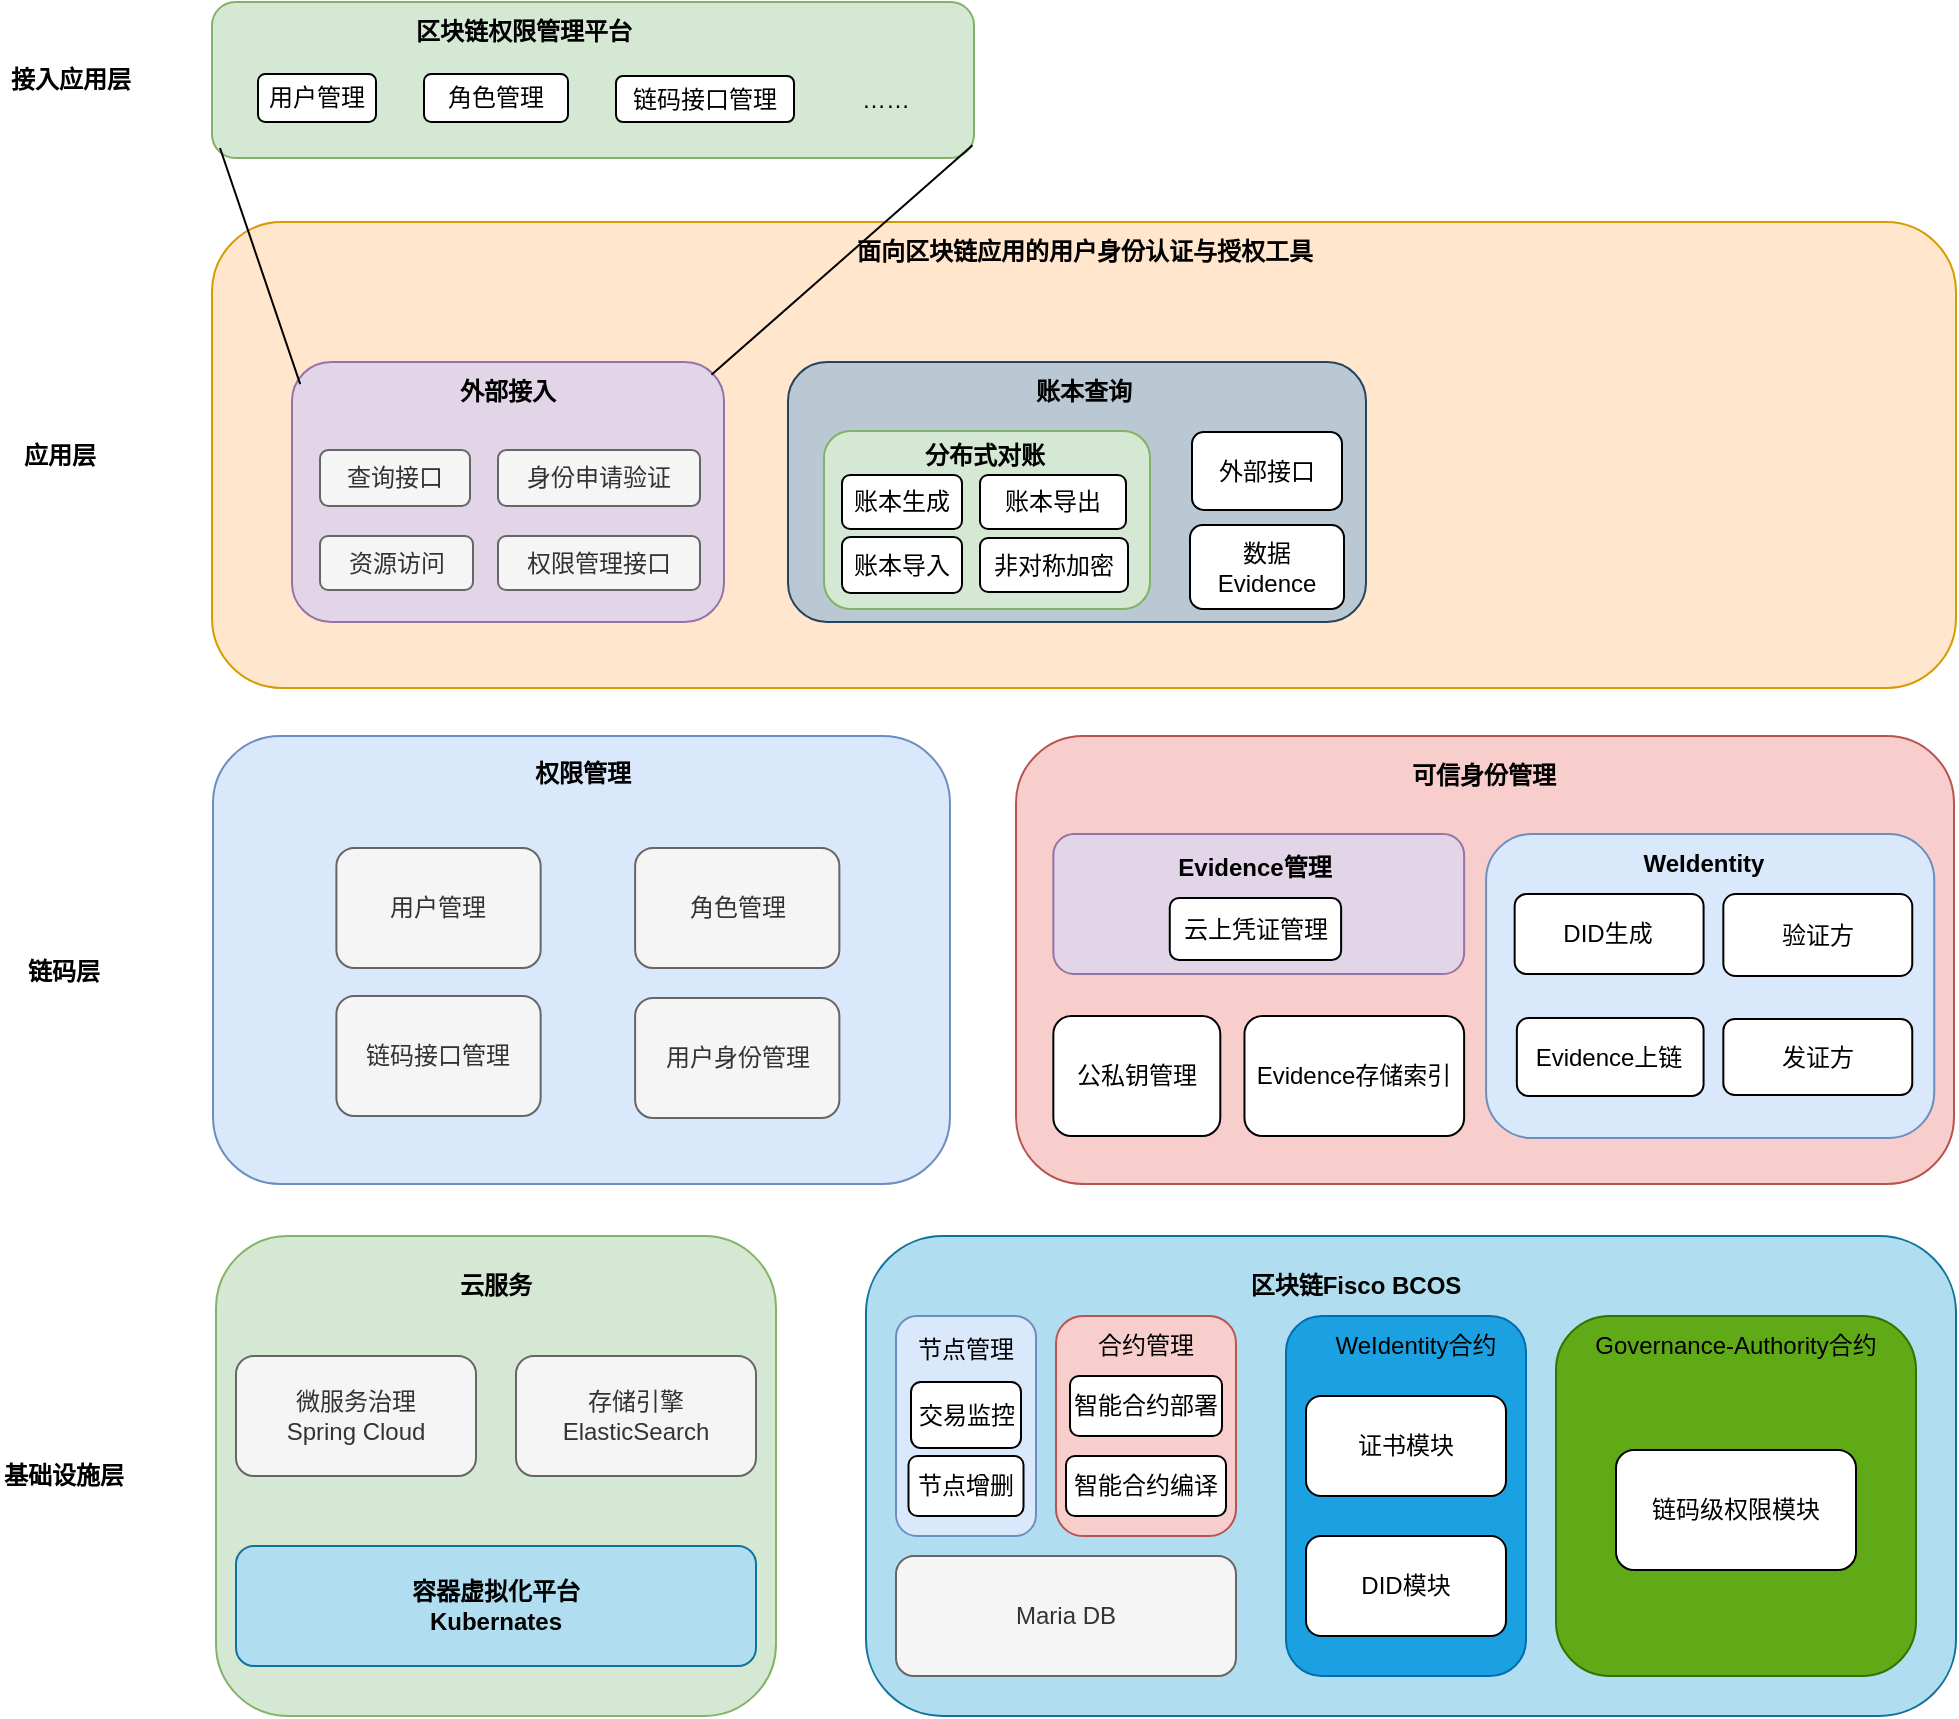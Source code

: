 <mxfile version="17.4.6" type="github">
  <diagram id="CHTWvZ9OObj7_jBJQ946" name="Page-1">
    <mxGraphModel dx="1422" dy="2078" grid="1" gridSize="10" guides="1" tooltips="1" connect="1" arrows="1" fold="1" page="1" pageScale="1" pageWidth="827" pageHeight="1169" math="0" shadow="0">
      <root>
        <mxCell id="0" />
        <mxCell id="1" parent="0" />
        <mxCell id="BYqKNGFPrdksZqyR5QS9-35" value="" style="group" parent="1" vertex="1" connectable="0">
          <mxGeometry x="160" y="520" width="280" height="240" as="geometry" />
        </mxCell>
        <mxCell id="BYqKNGFPrdksZqyR5QS9-1" value="" style="rounded=1;whiteSpace=wrap;html=1;fillColor=#d5e8d4;strokeColor=#82b366;" parent="BYqKNGFPrdksZqyR5QS9-35" vertex="1">
          <mxGeometry width="280" height="240" as="geometry" />
        </mxCell>
        <mxCell id="BYqKNGFPrdksZqyR5QS9-3" value="&lt;b&gt;云服务&lt;/b&gt;" style="text;html=1;strokeColor=none;fillColor=none;align=center;verticalAlign=middle;whiteSpace=wrap;rounded=0;" parent="BYqKNGFPrdksZqyR5QS9-35" vertex="1">
          <mxGeometry x="110" y="10" width="60" height="30" as="geometry" />
        </mxCell>
        <mxCell id="BYqKNGFPrdksZqyR5QS9-4" value="微服务治理&lt;br&gt;Spring Cloud" style="rounded=1;whiteSpace=wrap;html=1;fillColor=#f5f5f5;fontColor=#333333;strokeColor=#666666;" parent="BYqKNGFPrdksZqyR5QS9-35" vertex="1">
          <mxGeometry x="10" y="60" width="120" height="60" as="geometry" />
        </mxCell>
        <mxCell id="BYqKNGFPrdksZqyR5QS9-5" value="存储引擎&lt;br&gt;ElasticSearch" style="rounded=1;whiteSpace=wrap;html=1;fillColor=#f5f5f5;fontColor=#333333;strokeColor=#666666;" parent="BYqKNGFPrdksZqyR5QS9-35" vertex="1">
          <mxGeometry x="150" y="60" width="120" height="60" as="geometry" />
        </mxCell>
        <mxCell id="BYqKNGFPrdksZqyR5QS9-6" value="&lt;b&gt;容器虚拟化平台&lt;br&gt;Kubernates&lt;/b&gt;" style="rounded=1;whiteSpace=wrap;html=1;fillColor=#b1ddf0;strokeColor=#10739e;" parent="BYqKNGFPrdksZqyR5QS9-35" vertex="1">
          <mxGeometry x="10" y="155" width="260" height="60" as="geometry" />
        </mxCell>
        <mxCell id="BYqKNGFPrdksZqyR5QS9-38" value="" style="group" parent="1" vertex="1" connectable="0">
          <mxGeometry x="485" y="520" width="545" height="240" as="geometry" />
        </mxCell>
        <mxCell id="BYqKNGFPrdksZqyR5QS9-2" value="" style="rounded=1;whiteSpace=wrap;html=1;arcSize=16;fillColor=#b1ddf0;strokeColor=#10739e;" parent="BYqKNGFPrdksZqyR5QS9-38" vertex="1">
          <mxGeometry width="545" height="240" as="geometry" />
        </mxCell>
        <mxCell id="BYqKNGFPrdksZqyR5QS9-8" value="Maria DB" style="rounded=1;whiteSpace=wrap;html=1;fillColor=#f5f5f5;fontColor=#333333;strokeColor=#666666;" parent="BYqKNGFPrdksZqyR5QS9-38" vertex="1">
          <mxGeometry x="15" y="160" width="170" height="60" as="geometry" />
        </mxCell>
        <mxCell id="BYqKNGFPrdksZqyR5QS9-9" value="" style="rounded=1;whiteSpace=wrap;html=1;fillColor=#1ba1e2;fontColor=#ffffff;strokeColor=#006EAF;" parent="BYqKNGFPrdksZqyR5QS9-38" vertex="1">
          <mxGeometry x="210" y="40" width="120" height="180" as="geometry" />
        </mxCell>
        <mxCell id="BYqKNGFPrdksZqyR5QS9-12" value="" style="rounded=1;whiteSpace=wrap;html=1;fillColor=#60a917;fontColor=#ffffff;strokeColor=#2D7600;" parent="BYqKNGFPrdksZqyR5QS9-38" vertex="1">
          <mxGeometry x="345" y="40" width="180" height="180" as="geometry" />
        </mxCell>
        <mxCell id="BYqKNGFPrdksZqyR5QS9-13" value="&lt;b&gt;区块链Fisco BCOS&lt;/b&gt;" style="text;html=1;strokeColor=none;fillColor=none;align=center;verticalAlign=middle;whiteSpace=wrap;rounded=0;" parent="BYqKNGFPrdksZqyR5QS9-38" vertex="1">
          <mxGeometry x="190" y="10" width="110" height="30" as="geometry" />
        </mxCell>
        <mxCell id="BYqKNGFPrdksZqyR5QS9-15" value="WeIdentity合约" style="text;html=1;strokeColor=none;fillColor=none;align=center;verticalAlign=middle;whiteSpace=wrap;rounded=0;" parent="BYqKNGFPrdksZqyR5QS9-38" vertex="1">
          <mxGeometry x="230" y="40" width="90" height="30" as="geometry" />
        </mxCell>
        <mxCell id="BYqKNGFPrdksZqyR5QS9-16" value="Governance-Authority合约" style="text;html=1;strokeColor=none;fillColor=none;align=center;verticalAlign=middle;whiteSpace=wrap;rounded=0;" parent="BYqKNGFPrdksZqyR5QS9-38" vertex="1">
          <mxGeometry x="360" y="40" width="150" height="30" as="geometry" />
        </mxCell>
        <mxCell id="BYqKNGFPrdksZqyR5QS9-17" value="证书模块" style="rounded=1;whiteSpace=wrap;html=1;" parent="BYqKNGFPrdksZqyR5QS9-38" vertex="1">
          <mxGeometry x="220" y="80" width="100" height="50" as="geometry" />
        </mxCell>
        <mxCell id="BYqKNGFPrdksZqyR5QS9-18" value="DID模块" style="rounded=1;whiteSpace=wrap;html=1;" parent="BYqKNGFPrdksZqyR5QS9-38" vertex="1">
          <mxGeometry x="220" y="150" width="100" height="50" as="geometry" />
        </mxCell>
        <mxCell id="BYqKNGFPrdksZqyR5QS9-19" style="edgeStyle=orthogonalEdgeStyle;rounded=0;orthogonalLoop=1;jettySize=auto;html=1;exitX=0.5;exitY=1;exitDx=0;exitDy=0;" parent="BYqKNGFPrdksZqyR5QS9-38" source="BYqKNGFPrdksZqyR5QS9-16" target="BYqKNGFPrdksZqyR5QS9-16" edge="1">
          <mxGeometry relative="1" as="geometry" />
        </mxCell>
        <mxCell id="BYqKNGFPrdksZqyR5QS9-25" value="" style="group" parent="BYqKNGFPrdksZqyR5QS9-38" vertex="1" connectable="0">
          <mxGeometry x="15" y="40" width="80" height="110" as="geometry" />
        </mxCell>
        <mxCell id="BYqKNGFPrdksZqyR5QS9-14" value="" style="rounded=1;whiteSpace=wrap;html=1;fillColor=#dae8fc;strokeColor=#6c8ebf;" parent="BYqKNGFPrdksZqyR5QS9-25" vertex="1">
          <mxGeometry width="70" height="110" as="geometry" />
        </mxCell>
        <mxCell id="BYqKNGFPrdksZqyR5QS9-20" value="节点管理" style="text;html=1;strokeColor=none;fillColor=none;align=center;verticalAlign=middle;whiteSpace=wrap;rounded=0;container=1;" parent="BYqKNGFPrdksZqyR5QS9-25" vertex="1">
          <mxGeometry x="5" width="60" height="33" as="geometry">
            <mxRectangle y="10" width="80" height="20" as="alternateBounds" />
          </mxGeometry>
        </mxCell>
        <mxCell id="BYqKNGFPrdksZqyR5QS9-23" value="交易监控" style="rounded=1;whiteSpace=wrap;html=1;" parent="BYqKNGFPrdksZqyR5QS9-25" vertex="1">
          <mxGeometry x="7.5" y="33" width="55" height="33" as="geometry" />
        </mxCell>
        <mxCell id="BYqKNGFPrdksZqyR5QS9-24" value="节点增删" style="rounded=1;whiteSpace=wrap;html=1;" parent="BYqKNGFPrdksZqyR5QS9-25" vertex="1">
          <mxGeometry x="6.25" y="70" width="57.5" height="30" as="geometry" />
        </mxCell>
        <mxCell id="BYqKNGFPrdksZqyR5QS9-29" value="" style="group" parent="BYqKNGFPrdksZqyR5QS9-38" vertex="1" connectable="0">
          <mxGeometry x="95" y="40" width="90" height="110" as="geometry" />
        </mxCell>
        <mxCell id="BYqKNGFPrdksZqyR5QS9-10" value="" style="rounded=1;whiteSpace=wrap;html=1;fillColor=#f8cecc;strokeColor=#b85450;" parent="BYqKNGFPrdksZqyR5QS9-29" vertex="1">
          <mxGeometry width="90" height="110" as="geometry" />
        </mxCell>
        <mxCell id="BYqKNGFPrdksZqyR5QS9-21" value="合约管理" style="text;html=1;strokeColor=none;fillColor=none;align=center;verticalAlign=middle;whiteSpace=wrap;rounded=0;" parent="BYqKNGFPrdksZqyR5QS9-29" vertex="1">
          <mxGeometry x="15" width="60" height="30" as="geometry" />
        </mxCell>
        <mxCell id="BYqKNGFPrdksZqyR5QS9-27" value="智能合约部署" style="rounded=1;whiteSpace=wrap;html=1;" parent="BYqKNGFPrdksZqyR5QS9-29" vertex="1">
          <mxGeometry x="7" y="30" width="76" height="30" as="geometry" />
        </mxCell>
        <mxCell id="BYqKNGFPrdksZqyR5QS9-28" value="智能合约编译" style="rounded=1;whiteSpace=wrap;html=1;" parent="BYqKNGFPrdksZqyR5QS9-29" vertex="1">
          <mxGeometry x="5" y="70" width="80" height="30" as="geometry" />
        </mxCell>
        <mxCell id="BYqKNGFPrdksZqyR5QS9-34" value="链码级权限模块" style="rounded=1;whiteSpace=wrap;html=1;" parent="BYqKNGFPrdksZqyR5QS9-38" vertex="1">
          <mxGeometry x="375" y="107" width="120" height="60" as="geometry" />
        </mxCell>
        <mxCell id="BYqKNGFPrdksZqyR5QS9-39" value="&lt;b&gt;基础设施层&lt;/b&gt;" style="text;html=1;strokeColor=none;fillColor=none;align=center;verticalAlign=middle;whiteSpace=wrap;rounded=0;" parent="1" vertex="1">
          <mxGeometry x="53" y="625" width="62" height="30" as="geometry" />
        </mxCell>
        <mxCell id="BYqKNGFPrdksZqyR5QS9-59" value="" style="group" parent="1" vertex="1" connectable="0">
          <mxGeometry x="560" y="270" width="469" height="224" as="geometry" />
        </mxCell>
        <mxCell id="BYqKNGFPrdksZqyR5QS9-45" value="" style="rounded=1;whiteSpace=wrap;html=1;fillColor=#f8cecc;strokeColor=#b85450;" parent="BYqKNGFPrdksZqyR5QS9-59" vertex="1">
          <mxGeometry width="469.0" height="224" as="geometry" />
        </mxCell>
        <mxCell id="BYqKNGFPrdksZqyR5QS9-40" value="&lt;b&gt;可信身份管理&lt;/b&gt;" style="text;html=1;strokeColor=none;fillColor=none;align=center;verticalAlign=middle;whiteSpace=wrap;rounded=0;" parent="BYqKNGFPrdksZqyR5QS9-59" vertex="1">
          <mxGeometry x="193.311" y="5" width="82.377" height="30" as="geometry" />
        </mxCell>
        <mxCell id="BYqKNGFPrdksZqyR5QS9-57" value="" style="group" parent="BYqKNGFPrdksZqyR5QS9-59" vertex="1" connectable="0">
          <mxGeometry x="235.049" y="49" width="224.066" height="152" as="geometry" />
        </mxCell>
        <mxCell id="BYqKNGFPrdksZqyR5QS9-51" value="" style="rounded=1;whiteSpace=wrap;html=1;fillColor=#dae8fc;strokeColor=#6c8ebf;" parent="BYqKNGFPrdksZqyR5QS9-57" vertex="1">
          <mxGeometry width="224.066" height="152" as="geometry" />
        </mxCell>
        <mxCell id="BYqKNGFPrdksZqyR5QS9-44" value="&lt;b&gt;WeIdentity&lt;/b&gt;" style="text;html=1;strokeColor=none;fillColor=none;align=center;verticalAlign=middle;whiteSpace=wrap;rounded=0;" parent="BYqKNGFPrdksZqyR5QS9-57" vertex="1">
          <mxGeometry x="76.336" width="65.902" height="30" as="geometry" />
        </mxCell>
        <mxCell id="BYqKNGFPrdksZqyR5QS9-52" value="DID生成" style="rounded=1;whiteSpace=wrap;html=1;" parent="BYqKNGFPrdksZqyR5QS9-57" vertex="1">
          <mxGeometry x="14.279" y="30" width="94.459" height="40" as="geometry" />
        </mxCell>
        <mxCell id="BYqKNGFPrdksZqyR5QS9-53" value="验证方" style="rounded=1;whiteSpace=wrap;html=1;" parent="BYqKNGFPrdksZqyR5QS9-57" vertex="1">
          <mxGeometry x="118.623" y="30" width="94.459" height="41" as="geometry" />
        </mxCell>
        <mxCell id="BYqKNGFPrdksZqyR5QS9-54" value="发证方" style="rounded=1;whiteSpace=wrap;html=1;" parent="BYqKNGFPrdksZqyR5QS9-57" vertex="1">
          <mxGeometry x="118.623" y="92.5" width="94.459" height="38" as="geometry" />
        </mxCell>
        <mxCell id="BYqKNGFPrdksZqyR5QS9-55" value="Evidence上链" style="rounded=1;whiteSpace=wrap;html=1;" parent="BYqKNGFPrdksZqyR5QS9-57" vertex="1">
          <mxGeometry x="15.377" y="92" width="93.361" height="39" as="geometry" />
        </mxCell>
        <mxCell id="BYqKNGFPrdksZqyR5QS9-58" value="" style="group" parent="BYqKNGFPrdksZqyR5QS9-59" vertex="1" connectable="0">
          <mxGeometry x="18.672" y="49" width="205.393" height="151" as="geometry" />
        </mxCell>
        <mxCell id="BYqKNGFPrdksZqyR5QS9-49" value="Evidence存储索引" style="rounded=1;whiteSpace=wrap;html=1;" parent="BYqKNGFPrdksZqyR5QS9-58" vertex="1">
          <mxGeometry x="95.557" y="91" width="109.836" height="60" as="geometry" />
        </mxCell>
        <mxCell id="BYqKNGFPrdksZqyR5QS9-50" value="" style="group" parent="BYqKNGFPrdksZqyR5QS9-58" vertex="1" connectable="0">
          <mxGeometry width="205.393" height="70" as="geometry" />
        </mxCell>
        <mxCell id="BYqKNGFPrdksZqyR5QS9-11" value="" style="rounded=1;whiteSpace=wrap;html=1;fillColor=#e1d5e7;strokeColor=#9673a6;" parent="BYqKNGFPrdksZqyR5QS9-50" vertex="1">
          <mxGeometry width="205.393" height="70" as="geometry" />
        </mxCell>
        <mxCell id="BYqKNGFPrdksZqyR5QS9-43" value="&lt;b&gt;Evidence管理&lt;/b&gt;" style="text;html=1;strokeColor=none;fillColor=none;align=center;verticalAlign=middle;whiteSpace=wrap;rounded=0;" parent="BYqKNGFPrdksZqyR5QS9-50" vertex="1">
          <mxGeometry x="57.664" y="2" width="86.77" height="30" as="geometry" />
        </mxCell>
        <mxCell id="BYqKNGFPrdksZqyR5QS9-46" value="云上凭证管理" style="rounded=1;whiteSpace=wrap;html=1;" parent="BYqKNGFPrdksZqyR5QS9-50" vertex="1">
          <mxGeometry x="58.215" y="32" width="85.672" height="31" as="geometry" />
        </mxCell>
        <mxCell id="BYqKNGFPrdksZqyR5QS9-48" value="公私钥管理" style="rounded=1;whiteSpace=wrap;html=1;" parent="BYqKNGFPrdksZqyR5QS9-58" vertex="1">
          <mxGeometry y="91" width="83.475" height="60" as="geometry" />
        </mxCell>
        <mxCell id="BYqKNGFPrdksZqyR5QS9-70" value="" style="group" parent="1" vertex="1" connectable="0">
          <mxGeometry x="158.5" y="270" width="368.5" height="224" as="geometry" />
        </mxCell>
        <mxCell id="BYqKNGFPrdksZqyR5QS9-42" value="" style="rounded=1;whiteSpace=wrap;html=1;fillColor=#dae8fc;strokeColor=#6c8ebf;" parent="BYqKNGFPrdksZqyR5QS9-70" vertex="1">
          <mxGeometry width="368.5" height="224" as="geometry" />
        </mxCell>
        <mxCell id="BYqKNGFPrdksZqyR5QS9-60" value="&lt;b&gt;权限管理&lt;/b&gt;" style="text;html=1;strokeColor=none;fillColor=none;align=center;verticalAlign=middle;whiteSpace=wrap;rounded=0;" parent="BYqKNGFPrdksZqyR5QS9-70" vertex="1">
          <mxGeometry x="159.995" y="4" width="51.062" height="30" as="geometry" />
        </mxCell>
        <mxCell id="BYqKNGFPrdksZqyR5QS9-68" value="" style="group" parent="BYqKNGFPrdksZqyR5QS9-70" vertex="1" connectable="0">
          <mxGeometry x="61.7" y="56" width="353.607" height="172" as="geometry" />
        </mxCell>
        <mxCell id="BYqKNGFPrdksZqyR5QS9-61" value="用户管理" style="rounded=1;whiteSpace=wrap;html=1;fillColor=#f5f5f5;fontColor=#333333;strokeColor=#666666;" parent="BYqKNGFPrdksZqyR5QS9-68" vertex="1">
          <mxGeometry width="102.125" height="60" as="geometry" />
        </mxCell>
        <mxCell id="BYqKNGFPrdksZqyR5QS9-63" value="链码接口管理" style="rounded=1;whiteSpace=wrap;html=1;fillColor=#f5f5f5;fontColor=#333333;strokeColor=#666666;" parent="BYqKNGFPrdksZqyR5QS9-68" vertex="1">
          <mxGeometry y="74" width="102.125" height="60" as="geometry" />
        </mxCell>
        <mxCell id="BYqKNGFPrdksZqyR5QS9-65" value="用户身份管理" style="rounded=1;whiteSpace=wrap;html=1;fillColor=#f5f5f5;fontColor=#333333;strokeColor=#666666;" parent="BYqKNGFPrdksZqyR5QS9-70" vertex="1">
          <mxGeometry x="211.058" y="131" width="102.125" height="60" as="geometry" />
        </mxCell>
        <mxCell id="BYqKNGFPrdksZqyR5QS9-62" value="角色管理" style="rounded=1;whiteSpace=wrap;html=1;fillColor=#f5f5f5;fontColor=#333333;strokeColor=#666666;" parent="BYqKNGFPrdksZqyR5QS9-70" vertex="1">
          <mxGeometry x="211.058" y="56" width="102.125" height="60" as="geometry" />
        </mxCell>
        <mxCell id="BYqKNGFPrdksZqyR5QS9-71" value="&lt;b&gt;链码层&lt;/b&gt;" style="text;html=1;strokeColor=none;fillColor=none;align=center;verticalAlign=middle;whiteSpace=wrap;rounded=0;" parent="1" vertex="1">
          <mxGeometry x="52" y="373" width="64" height="30" as="geometry" />
        </mxCell>
        <mxCell id="BYqKNGFPrdksZqyR5QS9-73" value="&lt;b&gt;应用层&lt;/b&gt;" style="text;html=1;strokeColor=none;fillColor=none;align=center;verticalAlign=middle;whiteSpace=wrap;rounded=0;" parent="1" vertex="1">
          <mxGeometry x="52" y="114.5" width="60" height="30" as="geometry" />
        </mxCell>
        <mxCell id="BYqKNGFPrdksZqyR5QS9-75" value="&lt;b&gt;接入应用层&lt;/b&gt;" style="text;html=1;strokeColor=none;fillColor=none;align=center;verticalAlign=middle;whiteSpace=wrap;rounded=0;" parent="1" vertex="1">
          <mxGeometry x="55" y="-73" width="65" height="30" as="geometry" />
        </mxCell>
        <mxCell id="BYqKNGFPrdksZqyR5QS9-82" value="" style="group" parent="1" vertex="1" connectable="0">
          <mxGeometry x="158" y="-97" width="381" height="78" as="geometry" />
        </mxCell>
        <mxCell id="BYqKNGFPrdksZqyR5QS9-74" value="" style="rounded=1;whiteSpace=wrap;html=1;fillColor=#d5e8d4;strokeColor=#82b366;" parent="BYqKNGFPrdksZqyR5QS9-82" vertex="1">
          <mxGeometry width="381" height="78" as="geometry" />
        </mxCell>
        <mxCell id="BYqKNGFPrdksZqyR5QS9-76" value="&lt;b&gt;区块链权限管理平台&lt;/b&gt;" style="text;html=1;strokeColor=none;fillColor=none;align=center;verticalAlign=middle;whiteSpace=wrap;rounded=0;" parent="BYqKNGFPrdksZqyR5QS9-82" vertex="1">
          <mxGeometry x="100.5" width="110" height="30" as="geometry" />
        </mxCell>
        <mxCell id="BYqKNGFPrdksZqyR5QS9-77" value="用户管理" style="rounded=1;whiteSpace=wrap;html=1;" parent="BYqKNGFPrdksZqyR5QS9-82" vertex="1">
          <mxGeometry x="23" y="36" width="59" height="24" as="geometry" />
        </mxCell>
        <mxCell id="BYqKNGFPrdksZqyR5QS9-78" value="角色管理" style="rounded=1;whiteSpace=wrap;html=1;" parent="BYqKNGFPrdksZqyR5QS9-82" vertex="1">
          <mxGeometry x="106" y="36" width="72" height="24" as="geometry" />
        </mxCell>
        <mxCell id="BYqKNGFPrdksZqyR5QS9-79" value="链码接口管理" style="rounded=1;whiteSpace=wrap;html=1;" parent="BYqKNGFPrdksZqyR5QS9-82" vertex="1">
          <mxGeometry x="202" y="37" width="89" height="23" as="geometry" />
        </mxCell>
        <mxCell id="BYqKNGFPrdksZqyR5QS9-81" value="……" style="text;html=1;strokeColor=none;fillColor=none;align=center;verticalAlign=middle;whiteSpace=wrap;rounded=0;" parent="BYqKNGFPrdksZqyR5QS9-82" vertex="1">
          <mxGeometry x="307" y="33.5" width="60" height="30" as="geometry" />
        </mxCell>
        <mxCell id="BYqKNGFPrdksZqyR5QS9-121" value="" style="group" parent="1" vertex="1" connectable="0">
          <mxGeometry x="158" y="13" width="872" height="233" as="geometry" />
        </mxCell>
        <mxCell id="BYqKNGFPrdksZqyR5QS9-72" value="" style="rounded=1;whiteSpace=wrap;html=1;fillColor=#ffe6cc;strokeColor=#d79b00;" parent="BYqKNGFPrdksZqyR5QS9-121" vertex="1">
          <mxGeometry width="872" height="233" as="geometry" />
        </mxCell>
        <mxCell id="BYqKNGFPrdksZqyR5QS9-83" value="&lt;b&gt;面向区块链应用的用户身份认证与授权工具&lt;/b&gt;" style="text;html=1;strokeColor=none;fillColor=none;align=center;verticalAlign=middle;whiteSpace=wrap;rounded=0;" parent="BYqKNGFPrdksZqyR5QS9-121" vertex="1">
          <mxGeometry x="317.5" width="237" height="30" as="geometry" />
        </mxCell>
        <mxCell id="BYqKNGFPrdksZqyR5QS9-93" value="" style="group" parent="BYqKNGFPrdksZqyR5QS9-121" vertex="1" connectable="0">
          <mxGeometry x="40" y="70" width="216" height="130" as="geometry" />
        </mxCell>
        <mxCell id="BYqKNGFPrdksZqyR5QS9-84" value="" style="rounded=1;whiteSpace=wrap;html=1;fillColor=#e1d5e7;strokeColor=#9673a6;" parent="BYqKNGFPrdksZqyR5QS9-93" vertex="1">
          <mxGeometry width="216" height="130" as="geometry" />
        </mxCell>
        <mxCell id="BYqKNGFPrdksZqyR5QS9-85" value="&lt;b&gt;外部接入&lt;/b&gt;" style="text;html=1;strokeColor=none;fillColor=none;align=center;verticalAlign=middle;whiteSpace=wrap;rounded=0;" parent="BYqKNGFPrdksZqyR5QS9-93" vertex="1">
          <mxGeometry x="78" width="60" height="30" as="geometry" />
        </mxCell>
        <mxCell id="BYqKNGFPrdksZqyR5QS9-88" value="查询接口" style="rounded=1;whiteSpace=wrap;html=1;fillColor=#f5f5f5;fontColor=#333333;strokeColor=#666666;" parent="BYqKNGFPrdksZqyR5QS9-93" vertex="1">
          <mxGeometry x="14" y="44" width="75" height="28" as="geometry" />
        </mxCell>
        <mxCell id="BYqKNGFPrdksZqyR5QS9-89" value="身份申请验证" style="rounded=1;whiteSpace=wrap;html=1;fillColor=#f5f5f5;fontColor=#333333;strokeColor=#666666;" parent="BYqKNGFPrdksZqyR5QS9-93" vertex="1">
          <mxGeometry x="103" y="44" width="101" height="28" as="geometry" />
        </mxCell>
        <mxCell id="BYqKNGFPrdksZqyR5QS9-90" value="资源访问" style="rounded=1;whiteSpace=wrap;html=1;fillColor=#f5f5f5;fontColor=#333333;strokeColor=#666666;" parent="BYqKNGFPrdksZqyR5QS9-93" vertex="1">
          <mxGeometry x="14" y="87" width="76.5" height="27" as="geometry" />
        </mxCell>
        <mxCell id="BYqKNGFPrdksZqyR5QS9-91" value="权限管理接口" style="rounded=1;whiteSpace=wrap;html=1;fillColor=#f5f5f5;fontColor=#333333;strokeColor=#666666;" parent="BYqKNGFPrdksZqyR5QS9-93" vertex="1">
          <mxGeometry x="103" y="87" width="101" height="27" as="geometry" />
        </mxCell>
        <mxCell id="BYqKNGFPrdksZqyR5QS9-96" value="" style="rounded=1;whiteSpace=wrap;html=1;fillColor=#bac8d3;strokeColor=#23445d;" parent="BYqKNGFPrdksZqyR5QS9-121" vertex="1">
          <mxGeometry x="288" y="70" width="289" height="130" as="geometry" />
        </mxCell>
        <mxCell id="BYqKNGFPrdksZqyR5QS9-97" value="&lt;b&gt;账本查询&lt;/b&gt;" style="text;html=1;strokeColor=none;fillColor=none;align=center;verticalAlign=middle;whiteSpace=wrap;rounded=0;" parent="BYqKNGFPrdksZqyR5QS9-121" vertex="1">
          <mxGeometry x="406" y="70" width="60" height="30" as="geometry" />
        </mxCell>
        <mxCell id="BYqKNGFPrdksZqyR5QS9-104" value="外部接口" style="rounded=1;whiteSpace=wrap;html=1;" parent="BYqKNGFPrdksZqyR5QS9-121" vertex="1">
          <mxGeometry x="490" y="105" width="75" height="39" as="geometry" />
        </mxCell>
        <mxCell id="BYqKNGFPrdksZqyR5QS9-105" value="数据&lt;br&gt;Evidence" style="rounded=1;whiteSpace=wrap;html=1;" parent="BYqKNGFPrdksZqyR5QS9-121" vertex="1">
          <mxGeometry x="489" y="151.5" width="77" height="42" as="geometry" />
        </mxCell>
        <mxCell id="BYqKNGFPrdksZqyR5QS9-111" value="" style="group" parent="BYqKNGFPrdksZqyR5QS9-121" vertex="1" connectable="0">
          <mxGeometry x="306" y="101.5" width="163" height="92" as="geometry" />
        </mxCell>
        <mxCell id="BYqKNGFPrdksZqyR5QS9-106" value="" style="rounded=1;whiteSpace=wrap;html=1;fillColor=#d5e8d4;strokeColor=#82b366;" parent="BYqKNGFPrdksZqyR5QS9-111" vertex="1">
          <mxGeometry y="3" width="163" height="89" as="geometry" />
        </mxCell>
        <mxCell id="BYqKNGFPrdksZqyR5QS9-99" value="&lt;b&gt;分布式对账&lt;/b&gt;" style="text;html=1;strokeColor=none;fillColor=none;align=center;verticalAlign=middle;whiteSpace=wrap;rounded=0;" parent="BYqKNGFPrdksZqyR5QS9-111" vertex="1">
          <mxGeometry x="41" width="79" height="30" as="geometry" />
        </mxCell>
        <mxCell id="BYqKNGFPrdksZqyR5QS9-110" value="" style="group" parent="BYqKNGFPrdksZqyR5QS9-111" vertex="1" connectable="0">
          <mxGeometry x="9" y="25" width="143" height="59" as="geometry" />
        </mxCell>
        <mxCell id="BYqKNGFPrdksZqyR5QS9-100" value="账本生成" style="rounded=1;whiteSpace=wrap;html=1;" parent="BYqKNGFPrdksZqyR5QS9-110" vertex="1">
          <mxGeometry width="60" height="27" as="geometry" />
        </mxCell>
        <mxCell id="BYqKNGFPrdksZqyR5QS9-101" value="账本导出" style="rounded=1;whiteSpace=wrap;html=1;" parent="BYqKNGFPrdksZqyR5QS9-110" vertex="1">
          <mxGeometry x="69" width="73" height="27" as="geometry" />
        </mxCell>
        <mxCell id="BYqKNGFPrdksZqyR5QS9-102" value="账本导入" style="rounded=1;whiteSpace=wrap;html=1;" parent="BYqKNGFPrdksZqyR5QS9-110" vertex="1">
          <mxGeometry y="31" width="60" height="28" as="geometry" />
        </mxCell>
        <mxCell id="BYqKNGFPrdksZqyR5QS9-103" value="非对称加密" style="rounded=1;whiteSpace=wrap;html=1;" parent="BYqKNGFPrdksZqyR5QS9-110" vertex="1">
          <mxGeometry x="69" y="31.5" width="74" height="27" as="geometry" />
        </mxCell>
        <mxCell id="BYqKNGFPrdksZqyR5QS9-95" value="" style="endArrow=none;html=1;rounded=0;entryX=0.019;entryY=0.085;entryDx=0;entryDy=0;entryPerimeter=0;" parent="1" target="BYqKNGFPrdksZqyR5QS9-84" edge="1">
          <mxGeometry width="50" height="50" relative="1" as="geometry">
            <mxPoint x="162" y="-24" as="sourcePoint" />
            <mxPoint x="196" y="-286" as="targetPoint" />
          </mxGeometry>
        </mxCell>
        <mxCell id="BYqKNGFPrdksZqyR5QS9-94" value="" style="endArrow=none;html=1;rounded=0;entryX=0.998;entryY=0.919;entryDx=0;entryDy=0;entryPerimeter=0;exitX=0.971;exitY=0.049;exitDx=0;exitDy=0;exitPerimeter=0;" parent="1" source="BYqKNGFPrdksZqyR5QS9-84" target="BYqKNGFPrdksZqyR5QS9-74" edge="1">
          <mxGeometry width="50" height="50" relative="1" as="geometry">
            <mxPoint x="486" y="43" as="sourcePoint" />
            <mxPoint x="536" y="-7" as="targetPoint" />
          </mxGeometry>
        </mxCell>
      </root>
    </mxGraphModel>
  </diagram>
</mxfile>
